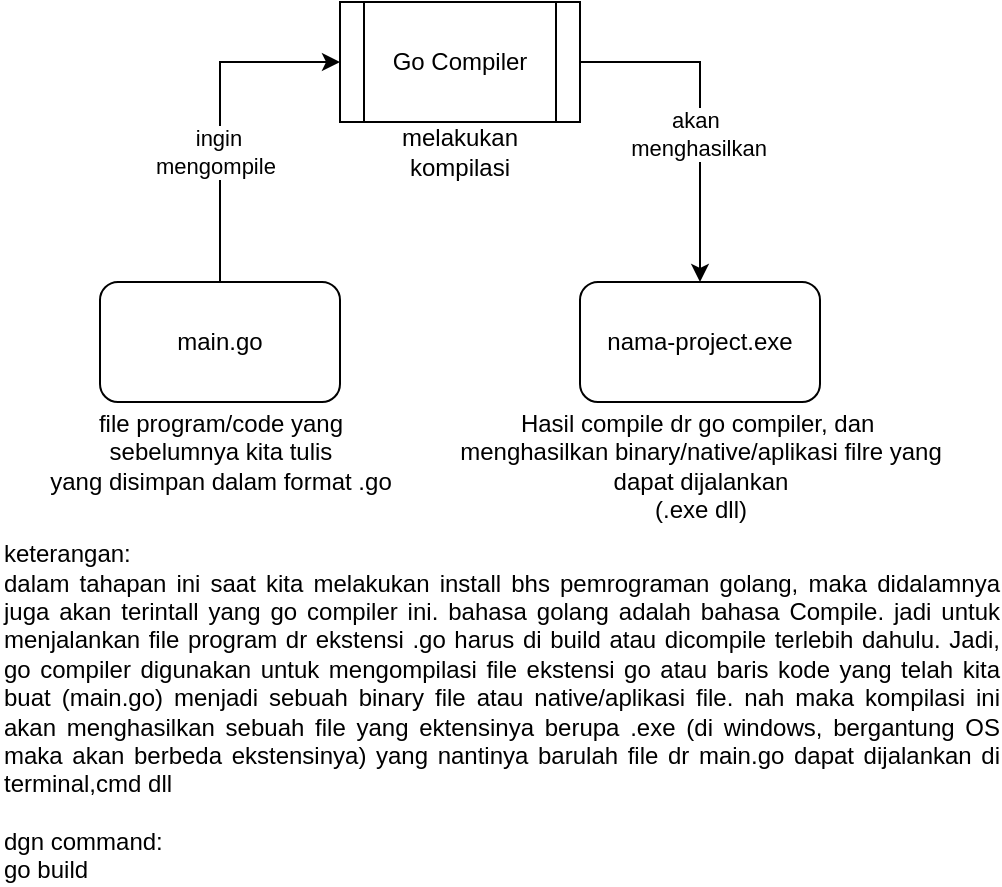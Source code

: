 <mxfile version="23.1.5" type="device">
  <diagram name="Page-1" id="3lS4DYKuc5x5XqxTh4wP">
    <mxGraphModel dx="864" dy="556" grid="1" gridSize="10" guides="1" tooltips="1" connect="1" arrows="1" fold="1" page="1" pageScale="1" pageWidth="850" pageHeight="1100" math="0" shadow="0">
      <root>
        <mxCell id="0" />
        <mxCell id="1" parent="0" />
        <mxCell id="TmE6XVa_06kposldd2Xi-8" style="edgeStyle=orthogonalEdgeStyle;rounded=0;orthogonalLoop=1;jettySize=auto;html=1;exitX=1;exitY=0.5;exitDx=0;exitDy=0;entryX=0.5;entryY=0;entryDx=0;entryDy=0;" edge="1" parent="1" source="TmE6XVa_06kposldd2Xi-1" target="TmE6XVa_06kposldd2Xi-3">
          <mxGeometry relative="1" as="geometry" />
        </mxCell>
        <mxCell id="TmE6XVa_06kposldd2Xi-9" value="akan&amp;nbsp;&lt;br&gt;menghasilkan" style="edgeLabel;html=1;align=center;verticalAlign=middle;resizable=0;points=[];" vertex="1" connectable="0" parent="TmE6XVa_06kposldd2Xi-8">
          <mxGeometry x="0.129" y="-1" relative="1" as="geometry">
            <mxPoint as="offset" />
          </mxGeometry>
        </mxCell>
        <mxCell id="TmE6XVa_06kposldd2Xi-1" value="Go Compiler" style="shape=process;whiteSpace=wrap;html=1;backgroundOutline=1;" vertex="1" parent="1">
          <mxGeometry x="360" y="70" width="120" height="60" as="geometry" />
        </mxCell>
        <mxCell id="TmE6XVa_06kposldd2Xi-4" style="edgeStyle=orthogonalEdgeStyle;rounded=0;orthogonalLoop=1;jettySize=auto;html=1;entryX=0;entryY=0.5;entryDx=0;entryDy=0;" edge="1" parent="1" source="TmE6XVa_06kposldd2Xi-2" target="TmE6XVa_06kposldd2Xi-1">
          <mxGeometry relative="1" as="geometry" />
        </mxCell>
        <mxCell id="TmE6XVa_06kposldd2Xi-5" value="ingin&lt;br&gt;mengompile&amp;nbsp;" style="edgeLabel;html=1;align=center;verticalAlign=middle;resizable=0;points=[];" vertex="1" connectable="0" parent="TmE6XVa_06kposldd2Xi-4">
          <mxGeometry x="-0.235" y="1" relative="1" as="geometry">
            <mxPoint as="offset" />
          </mxGeometry>
        </mxCell>
        <mxCell id="TmE6XVa_06kposldd2Xi-2" value="main.go" style="rounded=1;whiteSpace=wrap;html=1;" vertex="1" parent="1">
          <mxGeometry x="240" y="210" width="120" height="60" as="geometry" />
        </mxCell>
        <mxCell id="TmE6XVa_06kposldd2Xi-3" value="nama-project.exe" style="rounded=1;whiteSpace=wrap;html=1;" vertex="1" parent="1">
          <mxGeometry x="480" y="210" width="120" height="60" as="geometry" />
        </mxCell>
        <mxCell id="TmE6XVa_06kposldd2Xi-6" value="file program/code yang&lt;br&gt;sebelumnya kita tulis&lt;br&gt;yang disimpan dalam format .go" style="text;html=1;align=center;verticalAlign=middle;whiteSpace=wrap;rounded=0;" vertex="1" parent="1">
          <mxGeometry x="207.5" y="280" width="185" height="30" as="geometry" />
        </mxCell>
        <mxCell id="TmE6XVa_06kposldd2Xi-7" value="Hasil compile dr go compiler, dan&amp;nbsp;&lt;br&gt;menghasilkan binary/native/aplikasi filre yang dapat dijalankan&lt;br&gt;(.exe dll)" style="text;html=1;align=center;verticalAlign=middle;whiteSpace=wrap;rounded=0;" vertex="1" parent="1">
          <mxGeometry x="408.75" y="287" width="262.5" height="30" as="geometry" />
        </mxCell>
        <mxCell id="TmE6XVa_06kposldd2Xi-10" value="melakukan&lt;br&gt;kompilasi" style="text;html=1;align=center;verticalAlign=middle;whiteSpace=wrap;rounded=0;" vertex="1" parent="1">
          <mxGeometry x="385" y="130" width="70" height="30" as="geometry" />
        </mxCell>
        <mxCell id="TmE6XVa_06kposldd2Xi-11" value="&lt;div style=&quot;text-align: justify;&quot;&gt;&lt;span style=&quot;background-color: initial;&quot;&gt;keterangan:&lt;/span&gt;&lt;/div&gt;&lt;div style=&quot;text-align: justify;&quot;&gt;&lt;span style=&quot;background-color: initial;&quot;&gt;dalam tahapan ini saat kita melakukan install bhs pemrograman golang, maka didalamnya juga akan terintall yang go compiler ini. bahasa golang adalah bahasa Compile. jadi untuk menjalankan file program dr ekstensi .go harus di build atau dicompile terlebih dahulu. Jadi, go compiler digunakan untuk mengompilasi file ekstensi go atau baris kode yang telah kita buat (main.go) menjadi sebuah binary file atau native/aplikasi file. nah maka kompilasi ini akan menghasilkan sebuah file yang ektensinya berupa .exe (di windows, bergantung OS maka akan berbeda ekstensinya) yang nantinya barulah file dr main.go dapat dijalankan di terminal,cmd dll&lt;/span&gt;&lt;/div&gt;&lt;div style=&quot;text-align: justify;&quot;&gt;&lt;span style=&quot;background-color: initial;&quot;&gt;&lt;br&gt;&lt;/span&gt;&lt;/div&gt;&lt;div style=&quot;text-align: justify;&quot;&gt;&lt;span style=&quot;background-color: initial;&quot;&gt;dgn command:&lt;/span&gt;&lt;/div&gt;&lt;div style=&quot;text-align: justify;&quot;&gt;&lt;span style=&quot;background-color: initial;&quot;&gt;go build&lt;/span&gt;&lt;/div&gt;" style="text;html=1;align=left;verticalAlign=middle;whiteSpace=wrap;rounded=0;" vertex="1" parent="1">
          <mxGeometry x="190" y="410" width="500" height="30" as="geometry" />
        </mxCell>
      </root>
    </mxGraphModel>
  </diagram>
</mxfile>

